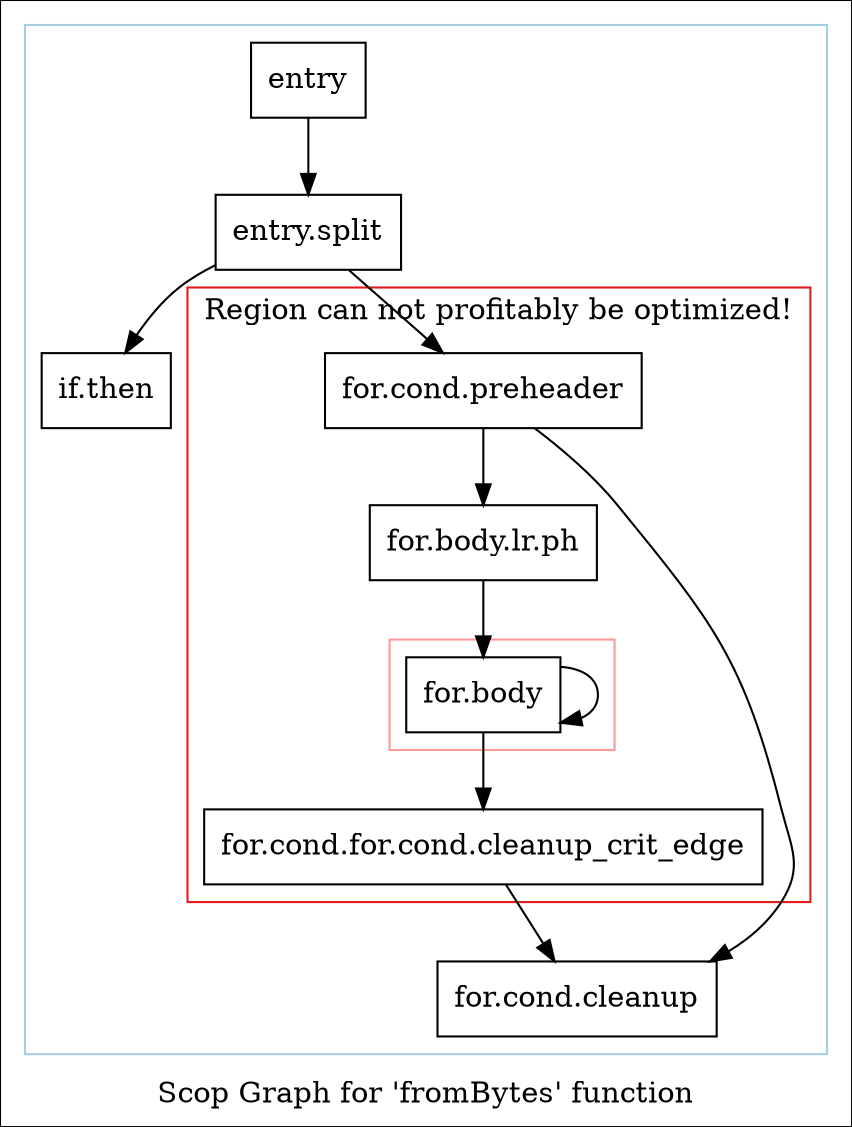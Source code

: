 digraph "Scop Graph for 'fromBytes' function" {
	label="Scop Graph for 'fromBytes' function";

	Node0xd3b5670 [shape=record,label="{entry}"];
	Node0xd3b5670 -> Node0xd3d4b30;
	Node0xd3d4b30 [shape=record,label="{entry.split}"];
	Node0xd3d4b30 -> Node0xd3ddbb0;
	Node0xd3d4b30 -> Node0xd3db6b0;
	Node0xd3ddbb0 [shape=record,label="{if.then}"];
	Node0xd3db6b0 [shape=record,label="{for.cond.preheader}"];
	Node0xd3db6b0 -> Node0xd3d66d0;
	Node0xd3db6b0 -> Node0xd3c4710;
	Node0xd3d66d0 [shape=record,label="{for.cond.cleanup}"];
	Node0xd3c4710 [shape=record,label="{for.body.lr.ph}"];
	Node0xd3c4710 -> Node0xd3ba2f0;
	Node0xd3ba2f0 [shape=record,label="{for.body}"];
	Node0xd3ba2f0 -> Node0xd3ba2f0[constraint=false];
	Node0xd3ba2f0 -> Node0xd3acfb0;
	Node0xd3acfb0 [shape=record,label="{for.cond.for.cond.cleanup_crit_edge}"];
	Node0xd3acfb0 -> Node0xd3d66d0;
	colorscheme = "paired12"
        subgraph cluster_0xd4189e0 {
          label = "";
          style = solid;
          color = 1
          subgraph cluster_0xd407a20 {
            label = "Region can not profitably be optimized!";
            style = solid;
            color = 6
            subgraph cluster_0xd418a60 {
              label = "";
              style = solid;
              color = 5
              Node0xd3ba2f0;
            }
            Node0xd3db6b0;
            Node0xd3c4710;
            Node0xd3acfb0;
          }
          Node0xd3b5670;
          Node0xd3d4b30;
          Node0xd3ddbb0;
          Node0xd3d66d0;
        }
}
